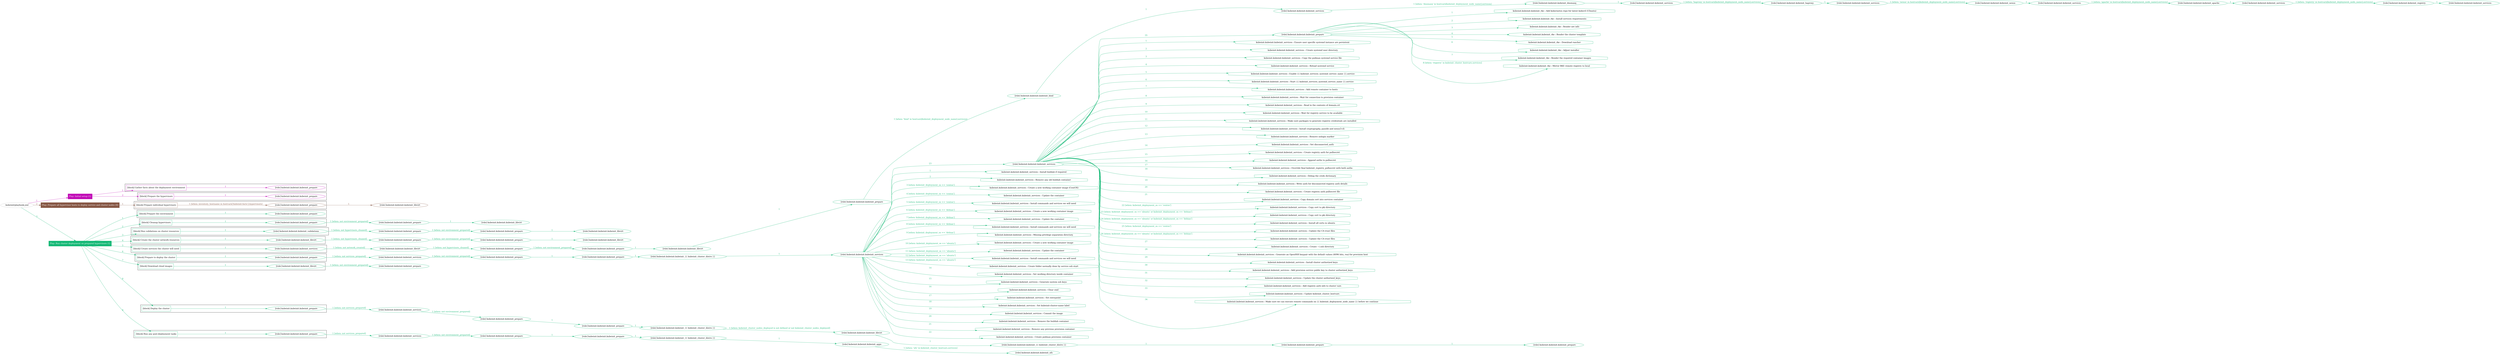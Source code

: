 digraph {
	graph [concentrate=true ordering=in rankdir=LR ratio=fill]
	edge [esep=5 sep=10]
	"kubeinit/playbook.yml" [id=root_node style=dotted]
	play_7755f189 [label="Play: Initial setup (1)" color="#c10bb6" fontcolor="#ffffff" id=play_7755f189 shape=box style=filled tooltip=localhost]
	"kubeinit/playbook.yml" -> play_7755f189 [label="1 " color="#c10bb6" fontcolor="#c10bb6" id=edge_d68646c8 labeltooltip="1 " tooltip="1 "]
	subgraph "kubeinit.kubeinit.kubeinit_prepare" {
		role_8f625d8a [label="[role] kubeinit.kubeinit.kubeinit_prepare" color="#c10bb6" id=role_8f625d8a tooltip="kubeinit.kubeinit.kubeinit_prepare"]
	}
	subgraph "kubeinit.kubeinit.kubeinit_prepare" {
		role_caa83caa [label="[role] kubeinit.kubeinit.kubeinit_prepare" color="#c10bb6" id=role_caa83caa tooltip="kubeinit.kubeinit.kubeinit_prepare"]
	}
	subgraph "Play: Initial setup (1)" {
		play_7755f189 -> block_35d89379 [label=1 color="#c10bb6" fontcolor="#c10bb6" id=edge_9cfea150 labeltooltip=1 tooltip=1]
		subgraph cluster_block_35d89379 {
			block_35d89379 [label="[block] Gather facts about the deployment environment" color="#c10bb6" id=block_35d89379 labeltooltip="Gather facts about the deployment environment" shape=box tooltip="Gather facts about the deployment environment"]
			block_35d89379 -> role_8f625d8a [label="1 " color="#c10bb6" fontcolor="#c10bb6" id=edge_a7420b99 labeltooltip="1 " tooltip="1 "]
		}
		play_7755f189 -> block_f0337337 [label=2 color="#c10bb6" fontcolor="#c10bb6" id=edge_bbab069c labeltooltip=2 tooltip=2]
		subgraph cluster_block_f0337337 {
			block_f0337337 [label="[block] Prepare the hypervisors" color="#c10bb6" id=block_f0337337 labeltooltip="Prepare the hypervisors" shape=box tooltip="Prepare the hypervisors"]
			block_f0337337 -> role_caa83caa [label="1 " color="#c10bb6" fontcolor="#c10bb6" id=edge_7a6a5926 labeltooltip="1 " tooltip="1 "]
		}
	}
	play_7c8aa77e [label="Play: Prepare all hypervisor hosts to deploy service and cluster nodes (0)" color="#875745" fontcolor="#ffffff" id=play_7c8aa77e shape=box style=filled tooltip="Play: Prepare all hypervisor hosts to deploy service and cluster nodes (0)"]
	"kubeinit/playbook.yml" -> play_7c8aa77e [label="2 " color="#875745" fontcolor="#875745" id=edge_bceeb5a2 labeltooltip="2 " tooltip="2 "]
	subgraph "kubeinit.kubeinit.kubeinit_libvirt" {
		role_4bbcbf3e [label="[role] kubeinit.kubeinit.kubeinit_libvirt" color="#875745" id=role_4bbcbf3e tooltip="kubeinit.kubeinit.kubeinit_libvirt"]
	}
	subgraph "kubeinit.kubeinit.kubeinit_prepare" {
		role_9f859241 [label="[role] kubeinit.kubeinit.kubeinit_prepare" color="#875745" id=role_9f859241 tooltip="kubeinit.kubeinit.kubeinit_prepare"]
		role_9f859241 -> role_4bbcbf3e [label="1 " color="#875745" fontcolor="#875745" id=edge_6785330b labeltooltip="1 " tooltip="1 "]
	}
	subgraph "Play: Prepare all hypervisor hosts to deploy service and cluster nodes (0)" {
		play_7c8aa77e -> block_34b9e5ad [label=1 color="#875745" fontcolor="#875745" id=edge_e7850e06 labeltooltip=1 tooltip=1]
		subgraph cluster_block_34b9e5ad {
			block_34b9e5ad [label="[block] Prepare individual hypervisors" color="#875745" id=block_34b9e5ad labeltooltip="Prepare individual hypervisors" shape=box tooltip="Prepare individual hypervisors"]
			block_34b9e5ad -> role_9f859241 [label="1 [when: inventory_hostname in hostvars['kubeinit-facts'].hypervisors]" color="#875745" fontcolor="#875745" id=edge_7ba8aac5 labeltooltip="1 [when: inventory_hostname in hostvars['kubeinit-facts'].hypervisors]" tooltip="1 [when: inventory_hostname in hostvars['kubeinit-facts'].hypervisors]"]
		}
	}
	play_3c79b0af [label="Play: Run cluster deployment on prepared hypervisors (1)" color="#14b875" fontcolor="#ffffff" id=play_3c79b0af shape=box style=filled tooltip=localhost]
	"kubeinit/playbook.yml" -> play_3c79b0af [label="3 " color="#14b875" fontcolor="#14b875" id=edge_fe2274e9 labeltooltip="3 " tooltip="3 "]
	subgraph "kubeinit.kubeinit.kubeinit_prepare" {
		role_797752c5 [label="[role] kubeinit.kubeinit.kubeinit_prepare" color="#14b875" id=role_797752c5 tooltip="kubeinit.kubeinit.kubeinit_prepare"]
	}
	subgraph "kubeinit.kubeinit.kubeinit_libvirt" {
		role_38209683 [label="[role] kubeinit.kubeinit.kubeinit_libvirt" color="#14b875" id=role_38209683 tooltip="kubeinit.kubeinit.kubeinit_libvirt"]
	}
	subgraph "kubeinit.kubeinit.kubeinit_prepare" {
		role_cc8f0bc8 [label="[role] kubeinit.kubeinit.kubeinit_prepare" color="#14b875" id=role_cc8f0bc8 tooltip="kubeinit.kubeinit.kubeinit_prepare"]
		role_cc8f0bc8 -> role_38209683 [label="1 " color="#14b875" fontcolor="#14b875" id=edge_e06b0e41 labeltooltip="1 " tooltip="1 "]
	}
	subgraph "kubeinit.kubeinit.kubeinit_prepare" {
		role_c7543c02 [label="[role] kubeinit.kubeinit.kubeinit_prepare" color="#14b875" id=role_c7543c02 tooltip="kubeinit.kubeinit.kubeinit_prepare"]
		role_c7543c02 -> role_cc8f0bc8 [label="1 [when: not environment_prepared]" color="#14b875" fontcolor="#14b875" id=edge_8e02aa8e labeltooltip="1 [when: not environment_prepared]" tooltip="1 [when: not environment_prepared]"]
	}
	subgraph "kubeinit.kubeinit.kubeinit_libvirt" {
		role_266bdc58 [label="[role] kubeinit.kubeinit.kubeinit_libvirt" color="#14b875" id=role_266bdc58 tooltip="kubeinit.kubeinit.kubeinit_libvirt"]
	}
	subgraph "kubeinit.kubeinit.kubeinit_prepare" {
		role_1c4ea69f [label="[role] kubeinit.kubeinit.kubeinit_prepare" color="#14b875" id=role_1c4ea69f tooltip="kubeinit.kubeinit.kubeinit_prepare"]
		role_1c4ea69f -> role_266bdc58 [label="1 " color="#14b875" fontcolor="#14b875" id=edge_f7e35de9 labeltooltip="1 " tooltip="1 "]
	}
	subgraph "kubeinit.kubeinit.kubeinit_prepare" {
		role_b2dd818e [label="[role] kubeinit.kubeinit.kubeinit_prepare" color="#14b875" id=role_b2dd818e tooltip="kubeinit.kubeinit.kubeinit_prepare"]
		role_b2dd818e -> role_1c4ea69f [label="1 [when: not environment_prepared]" color="#14b875" fontcolor="#14b875" id=edge_e2b36c68 labeltooltip="1 [when: not environment_prepared]" tooltip="1 [when: not environment_prepared]"]
	}
	subgraph "kubeinit.kubeinit.kubeinit_validations" {
		role_88040c43 [label="[role] kubeinit.kubeinit.kubeinit_validations" color="#14b875" id=role_88040c43 tooltip="kubeinit.kubeinit.kubeinit_validations"]
		role_88040c43 -> role_b2dd818e [label="1 [when: not hypervisors_cleaned]" color="#14b875" fontcolor="#14b875" id=edge_a4ab672f labeltooltip="1 [when: not hypervisors_cleaned]" tooltip="1 [when: not hypervisors_cleaned]"]
	}
	subgraph "kubeinit.kubeinit.kubeinit_libvirt" {
		role_d187ae82 [label="[role] kubeinit.kubeinit.kubeinit_libvirt" color="#14b875" id=role_d187ae82 tooltip="kubeinit.kubeinit.kubeinit_libvirt"]
	}
	subgraph "kubeinit.kubeinit.kubeinit_prepare" {
		role_0e2cde57 [label="[role] kubeinit.kubeinit.kubeinit_prepare" color="#14b875" id=role_0e2cde57 tooltip="kubeinit.kubeinit.kubeinit_prepare"]
		role_0e2cde57 -> role_d187ae82 [label="1 " color="#14b875" fontcolor="#14b875" id=edge_0605cfd6 labeltooltip="1 " tooltip="1 "]
	}
	subgraph "kubeinit.kubeinit.kubeinit_prepare" {
		role_45c5dd24 [label="[role] kubeinit.kubeinit.kubeinit_prepare" color="#14b875" id=role_45c5dd24 tooltip="kubeinit.kubeinit.kubeinit_prepare"]
		role_45c5dd24 -> role_0e2cde57 [label="1 [when: not environment_prepared]" color="#14b875" fontcolor="#14b875" id=edge_6757f07f labeltooltip="1 [when: not environment_prepared]" tooltip="1 [when: not environment_prepared]"]
	}
	subgraph "kubeinit.kubeinit.kubeinit_libvirt" {
		role_175208bc [label="[role] kubeinit.kubeinit.kubeinit_libvirt" color="#14b875" id=role_175208bc tooltip="kubeinit.kubeinit.kubeinit_libvirt"]
		role_175208bc -> role_45c5dd24 [label="1 [when: not hypervisors_cleaned]" color="#14b875" fontcolor="#14b875" id=edge_2bc7f04a labeltooltip="1 [when: not hypervisors_cleaned]" tooltip="1 [when: not hypervisors_cleaned]"]
	}
	subgraph "kubeinit.kubeinit.kubeinit_services" {
		role_b5246541 [label="[role] kubeinit.kubeinit.kubeinit_services" color="#14b875" id=role_b5246541 tooltip="kubeinit.kubeinit.kubeinit_services"]
	}
	subgraph "kubeinit.kubeinit.kubeinit_registry" {
		role_1820e4ef [label="[role] kubeinit.kubeinit.kubeinit_registry" color="#14b875" id=role_1820e4ef tooltip="kubeinit.kubeinit.kubeinit_registry"]
		role_1820e4ef -> role_b5246541 [label="1 " color="#14b875" fontcolor="#14b875" id=edge_3dbe859a labeltooltip="1 " tooltip="1 "]
	}
	subgraph "kubeinit.kubeinit.kubeinit_services" {
		role_5b8190d4 [label="[role] kubeinit.kubeinit.kubeinit_services" color="#14b875" id=role_5b8190d4 tooltip="kubeinit.kubeinit.kubeinit_services"]
		role_5b8190d4 -> role_1820e4ef [label="1 [when: 'registry' in hostvars[kubeinit_deployment_node_name].services]" color="#14b875" fontcolor="#14b875" id=edge_d4cd606e labeltooltip="1 [when: 'registry' in hostvars[kubeinit_deployment_node_name].services]" tooltip="1 [when: 'registry' in hostvars[kubeinit_deployment_node_name].services]"]
	}
	subgraph "kubeinit.kubeinit.kubeinit_apache" {
		role_88f64e31 [label="[role] kubeinit.kubeinit.kubeinit_apache" color="#14b875" id=role_88f64e31 tooltip="kubeinit.kubeinit.kubeinit_apache"]
		role_88f64e31 -> role_5b8190d4 [label="1 " color="#14b875" fontcolor="#14b875" id=edge_779d19ba labeltooltip="1 " tooltip="1 "]
	}
	subgraph "kubeinit.kubeinit.kubeinit_services" {
		role_b692aea4 [label="[role] kubeinit.kubeinit.kubeinit_services" color="#14b875" id=role_b692aea4 tooltip="kubeinit.kubeinit.kubeinit_services"]
		role_b692aea4 -> role_88f64e31 [label="1 [when: 'apache' in hostvars[kubeinit_deployment_node_name].services]" color="#14b875" fontcolor="#14b875" id=edge_9dc0df1e labeltooltip="1 [when: 'apache' in hostvars[kubeinit_deployment_node_name].services]" tooltip="1 [when: 'apache' in hostvars[kubeinit_deployment_node_name].services]"]
	}
	subgraph "kubeinit.kubeinit.kubeinit_nexus" {
		role_795ec9a2 [label="[role] kubeinit.kubeinit.kubeinit_nexus" color="#14b875" id=role_795ec9a2 tooltip="kubeinit.kubeinit.kubeinit_nexus"]
		role_795ec9a2 -> role_b692aea4 [label="1 " color="#14b875" fontcolor="#14b875" id=edge_42250666 labeltooltip="1 " tooltip="1 "]
	}
	subgraph "kubeinit.kubeinit.kubeinit_services" {
		role_9c67e5a5 [label="[role] kubeinit.kubeinit.kubeinit_services" color="#14b875" id=role_9c67e5a5 tooltip="kubeinit.kubeinit.kubeinit_services"]
		role_9c67e5a5 -> role_795ec9a2 [label="1 [when: 'nexus' in hostvars[kubeinit_deployment_node_name].services]" color="#14b875" fontcolor="#14b875" id=edge_e3b9c8ed labeltooltip="1 [when: 'nexus' in hostvars[kubeinit_deployment_node_name].services]" tooltip="1 [when: 'nexus' in hostvars[kubeinit_deployment_node_name].services]"]
	}
	subgraph "kubeinit.kubeinit.kubeinit_haproxy" {
		role_1fb00f94 [label="[role] kubeinit.kubeinit.kubeinit_haproxy" color="#14b875" id=role_1fb00f94 tooltip="kubeinit.kubeinit.kubeinit_haproxy"]
		role_1fb00f94 -> role_9c67e5a5 [label="1 " color="#14b875" fontcolor="#14b875" id=edge_25e250b1 labeltooltip="1 " tooltip="1 "]
	}
	subgraph "kubeinit.kubeinit.kubeinit_services" {
		role_27ddf19c [label="[role] kubeinit.kubeinit.kubeinit_services" color="#14b875" id=role_27ddf19c tooltip="kubeinit.kubeinit.kubeinit_services"]
		role_27ddf19c -> role_1fb00f94 [label="1 [when: 'haproxy' in hostvars[kubeinit_deployment_node_name].services]" color="#14b875" fontcolor="#14b875" id=edge_165bf360 labeltooltip="1 [when: 'haproxy' in hostvars[kubeinit_deployment_node_name].services]" tooltip="1 [when: 'haproxy' in hostvars[kubeinit_deployment_node_name].services]"]
	}
	subgraph "kubeinit.kubeinit.kubeinit_dnsmasq" {
		role_4906b3d3 [label="[role] kubeinit.kubeinit.kubeinit_dnsmasq" color="#14b875" id=role_4906b3d3 tooltip="kubeinit.kubeinit.kubeinit_dnsmasq"]
		role_4906b3d3 -> role_27ddf19c [label="1 " color="#14b875" fontcolor="#14b875" id=edge_54e97ea7 labeltooltip="1 " tooltip="1 "]
	}
	subgraph "kubeinit.kubeinit.kubeinit_services" {
		role_121bd102 [label="[role] kubeinit.kubeinit.kubeinit_services" color="#14b875" id=role_121bd102 tooltip="kubeinit.kubeinit.kubeinit_services"]
		role_121bd102 -> role_4906b3d3 [label="1 [when: 'dnsmasq' in hostvars[kubeinit_deployment_node_name].services]" color="#14b875" fontcolor="#14b875" id=edge_77dd8da2 labeltooltip="1 [when: 'dnsmasq' in hostvars[kubeinit_deployment_node_name].services]" tooltip="1 [when: 'dnsmasq' in hostvars[kubeinit_deployment_node_name].services]"]
	}
	subgraph "kubeinit.kubeinit.kubeinit_bind" {
		role_4d3fe9d1 [label="[role] kubeinit.kubeinit.kubeinit_bind" color="#14b875" id=role_4d3fe9d1 tooltip="kubeinit.kubeinit.kubeinit_bind"]
		role_4d3fe9d1 -> role_121bd102 [label="1 " color="#14b875" fontcolor="#14b875" id=edge_19dfc11a labeltooltip="1 " tooltip="1 "]
	}
	subgraph "kubeinit.kubeinit.kubeinit_prepare" {
		role_ba96464d [label="[role] kubeinit.kubeinit.kubeinit_prepare" color="#14b875" id=role_ba96464d tooltip="kubeinit.kubeinit.kubeinit_prepare"]
		role_ba96464d -> role_4d3fe9d1 [label="1 [when: 'bind' in hostvars[kubeinit_deployment_node_name].services]" color="#14b875" fontcolor="#14b875" id=edge_c5f40ab8 labeltooltip="1 [when: 'bind' in hostvars[kubeinit_deployment_node_name].services]" tooltip="1 [when: 'bind' in hostvars[kubeinit_deployment_node_name].services]"]
	}
	subgraph "kubeinit.kubeinit.kubeinit_libvirt" {
		role_ba4784ef [label="[role] kubeinit.kubeinit.kubeinit_libvirt" color="#14b875" id=role_ba4784ef tooltip="kubeinit.kubeinit.kubeinit_libvirt"]
		role_ba4784ef -> role_ba96464d [label="1 " color="#14b875" fontcolor="#14b875" id=edge_8e185d08 labeltooltip="1 " tooltip="1 "]
	}
	subgraph "kubeinit.kubeinit.kubeinit_prepare" {
		role_215fcc2d [label="[role] kubeinit.kubeinit.kubeinit_prepare" color="#14b875" id=role_215fcc2d tooltip="kubeinit.kubeinit.kubeinit_prepare"]
		role_215fcc2d -> role_ba4784ef [label="1 " color="#14b875" fontcolor="#14b875" id=edge_26d03c29 labeltooltip="1 " tooltip="1 "]
	}
	subgraph "kubeinit.kubeinit.kubeinit_prepare" {
		role_f40676e0 [label="[role] kubeinit.kubeinit.kubeinit_prepare" color="#14b875" id=role_f40676e0 tooltip="kubeinit.kubeinit.kubeinit_prepare"]
		role_f40676e0 -> role_215fcc2d [label="1 [when: not environment_prepared]" color="#14b875" fontcolor="#14b875" id=edge_4539d21d labeltooltip="1 [when: not environment_prepared]" tooltip="1 [when: not environment_prepared]"]
	}
	subgraph "kubeinit.kubeinit.kubeinit_libvirt" {
		role_b6de6150 [label="[role] kubeinit.kubeinit.kubeinit_libvirt" color="#14b875" id=role_b6de6150 tooltip="kubeinit.kubeinit.kubeinit_libvirt"]
		role_b6de6150 -> role_f40676e0 [label="1 [when: not hypervisors_cleaned]" color="#14b875" fontcolor="#14b875" id=edge_d5178dc7 labeltooltip="1 [when: not hypervisors_cleaned]" tooltip="1 [when: not hypervisors_cleaned]"]
	}
	subgraph "kubeinit.kubeinit.kubeinit_services" {
		role_f7a2f102 [label="[role] kubeinit.kubeinit.kubeinit_services" color="#14b875" id=role_f7a2f102 tooltip="kubeinit.kubeinit.kubeinit_services"]
		role_f7a2f102 -> role_b6de6150 [label="1 [when: not network_created]" color="#14b875" fontcolor="#14b875" id=edge_a67de3b1 labeltooltip="1 [when: not network_created]" tooltip="1 [when: not network_created]"]
	}
	subgraph "kubeinit.kubeinit.kubeinit_prepare" {
		role_60e762c0 [label="[role] kubeinit.kubeinit.kubeinit_prepare" color="#14b875" id=role_60e762c0 tooltip="kubeinit.kubeinit.kubeinit_prepare"]
		task_e54c4351 [label="kubeinit.kubeinit.kubeinit_rke : Add kubernetes repo for latest kubectl (Ubuntu)" color="#14b875" id=task_e54c4351 shape=octagon tooltip="kubeinit.kubeinit.kubeinit_rke : Add kubernetes repo for latest kubectl (Ubuntu)"]
		role_60e762c0 -> task_e54c4351 [label="1 " color="#14b875" fontcolor="#14b875" id=edge_271f82fb labeltooltip="1 " tooltip="1 "]
		task_b48c7fa8 [label="kubeinit.kubeinit.kubeinit_rke : Install services requirements" color="#14b875" id=task_b48c7fa8 shape=octagon tooltip="kubeinit.kubeinit.kubeinit_rke : Install services requirements"]
		role_60e762c0 -> task_b48c7fa8 [label="2 " color="#14b875" fontcolor="#14b875" id=edge_2bcda5c4 labeltooltip="2 " tooltip="2 "]
		task_b85a3f45 [label="kubeinit.kubeinit.kubeinit_rke : Render net info" color="#14b875" id=task_b85a3f45 shape=octagon tooltip="kubeinit.kubeinit.kubeinit_rke : Render net info"]
		role_60e762c0 -> task_b85a3f45 [label="3 " color="#14b875" fontcolor="#14b875" id=edge_78ea726f labeltooltip="3 " tooltip="3 "]
		task_38c0c845 [label="kubeinit.kubeinit.kubeinit_rke : Render the cluster template" color="#14b875" id=task_38c0c845 shape=octagon tooltip="kubeinit.kubeinit.kubeinit_rke : Render the cluster template"]
		role_60e762c0 -> task_38c0c845 [label="4 " color="#14b875" fontcolor="#14b875" id=edge_52e0f40d labeltooltip="4 " tooltip="4 "]
		task_a22217d0 [label="kubeinit.kubeinit.kubeinit_rke : Download rancher" color="#14b875" id=task_a22217d0 shape=octagon tooltip="kubeinit.kubeinit.kubeinit_rke : Download rancher"]
		role_60e762c0 -> task_a22217d0 [label="5 " color="#14b875" fontcolor="#14b875" id=edge_f82007db labeltooltip="5 " tooltip="5 "]
		task_cd468c67 [label="kubeinit.kubeinit.kubeinit_rke : Adjust installer" color="#14b875" id=task_cd468c67 shape=octagon tooltip="kubeinit.kubeinit.kubeinit_rke : Adjust installer"]
		role_60e762c0 -> task_cd468c67 [label="6 " color="#14b875" fontcolor="#14b875" id=edge_2c55461a labeltooltip="6 " tooltip="6 "]
		task_dc54ce73 [label="kubeinit.kubeinit.kubeinit_rke : Render the required container images" color="#14b875" id=task_dc54ce73 shape=octagon tooltip="kubeinit.kubeinit.kubeinit_rke : Render the required container images"]
		role_60e762c0 -> task_dc54ce73 [label="7 " color="#14b875" fontcolor="#14b875" id=edge_bda36484 labeltooltip="7 " tooltip="7 "]
		task_9f10b549 [label="kubeinit.kubeinit.kubeinit_rke : Mirror RKE remote registry to local" color="#14b875" id=task_9f10b549 shape=octagon tooltip="kubeinit.kubeinit.kubeinit_rke : Mirror RKE remote registry to local"]
		role_60e762c0 -> task_9f10b549 [label="8 [when: 'registry' in kubeinit_cluster_hostvars.services]" color="#14b875" fontcolor="#14b875" id=edge_197d07c3 labeltooltip="8 [when: 'registry' in kubeinit_cluster_hostvars.services]" tooltip="8 [when: 'registry' in kubeinit_cluster_hostvars.services]"]
	}
	subgraph "kubeinit.kubeinit.kubeinit_services" {
		role_09e24b0e [label="[role] kubeinit.kubeinit.kubeinit_services" color="#14b875" id=role_09e24b0e tooltip="kubeinit.kubeinit.kubeinit_services"]
		task_24f93704 [label="kubeinit.kubeinit.kubeinit_services : Ensure user specific systemd instance are persistent" color="#14b875" id=task_24f93704 shape=octagon tooltip="kubeinit.kubeinit.kubeinit_services : Ensure user specific systemd instance are persistent"]
		role_09e24b0e -> task_24f93704 [label="1 " color="#14b875" fontcolor="#14b875" id=edge_937d295e labeltooltip="1 " tooltip="1 "]
		task_9fd1bb32 [label="kubeinit.kubeinit.kubeinit_services : Create systemd user directory" color="#14b875" id=task_9fd1bb32 shape=octagon tooltip="kubeinit.kubeinit.kubeinit_services : Create systemd user directory"]
		role_09e24b0e -> task_9fd1bb32 [label="2 " color="#14b875" fontcolor="#14b875" id=edge_c9f8a4a7 labeltooltip="2 " tooltip="2 "]
		task_d4ca5cbd [label="kubeinit.kubeinit.kubeinit_services : Copy the podman systemd service file" color="#14b875" id=task_d4ca5cbd shape=octagon tooltip="kubeinit.kubeinit.kubeinit_services : Copy the podman systemd service file"]
		role_09e24b0e -> task_d4ca5cbd [label="3 " color="#14b875" fontcolor="#14b875" id=edge_1de7e8b2 labeltooltip="3 " tooltip="3 "]
		task_0b24b548 [label="kubeinit.kubeinit.kubeinit_services : Reload systemd service" color="#14b875" id=task_0b24b548 shape=octagon tooltip="kubeinit.kubeinit.kubeinit_services : Reload systemd service"]
		role_09e24b0e -> task_0b24b548 [label="4 " color="#14b875" fontcolor="#14b875" id=edge_34748637 labeltooltip="4 " tooltip="4 "]
		task_7074a353 [label="kubeinit.kubeinit.kubeinit_services : Enable {{ kubeinit_services_systemd_service_name }}.service" color="#14b875" id=task_7074a353 shape=octagon tooltip="kubeinit.kubeinit.kubeinit_services : Enable {{ kubeinit_services_systemd_service_name }}.service"]
		role_09e24b0e -> task_7074a353 [label="5 " color="#14b875" fontcolor="#14b875" id=edge_6cac9c48 labeltooltip="5 " tooltip="5 "]
		task_b768c6a3 [label="kubeinit.kubeinit.kubeinit_services : Start {{ kubeinit_services_systemd_service_name }}.service" color="#14b875" id=task_b768c6a3 shape=octagon tooltip="kubeinit.kubeinit.kubeinit_services : Start {{ kubeinit_services_systemd_service_name }}.service"]
		role_09e24b0e -> task_b768c6a3 [label="6 " color="#14b875" fontcolor="#14b875" id=edge_5fefa322 labeltooltip="6 " tooltip="6 "]
		task_ec065c26 [label="kubeinit.kubeinit.kubeinit_services : Add remote container to hosts" color="#14b875" id=task_ec065c26 shape=octagon tooltip="kubeinit.kubeinit.kubeinit_services : Add remote container to hosts"]
		role_09e24b0e -> task_ec065c26 [label="7 " color="#14b875" fontcolor="#14b875" id=edge_47e79138 labeltooltip="7 " tooltip="7 "]
		task_fbb319d9 [label="kubeinit.kubeinit.kubeinit_services : Wait for connection to provision container" color="#14b875" id=task_fbb319d9 shape=octagon tooltip="kubeinit.kubeinit.kubeinit_services : Wait for connection to provision container"]
		role_09e24b0e -> task_fbb319d9 [label="8 " color="#14b875" fontcolor="#14b875" id=edge_9c3fd642 labeltooltip="8 " tooltip="8 "]
		task_d38a4218 [label="kubeinit.kubeinit.kubeinit_services : Read in the contents of domain.crt" color="#14b875" id=task_d38a4218 shape=octagon tooltip="kubeinit.kubeinit.kubeinit_services : Read in the contents of domain.crt"]
		role_09e24b0e -> task_d38a4218 [label="9 " color="#14b875" fontcolor="#14b875" id=edge_10852c8b labeltooltip="9 " tooltip="9 "]
		task_b1f48572 [label="kubeinit.kubeinit.kubeinit_services : Wait for registry service to be available" color="#14b875" id=task_b1f48572 shape=octagon tooltip="kubeinit.kubeinit.kubeinit_services : Wait for registry service to be available"]
		role_09e24b0e -> task_b1f48572 [label="10 " color="#14b875" fontcolor="#14b875" id=edge_18361f52 labeltooltip="10 " tooltip="10 "]
		task_6aa1c20d [label="kubeinit.kubeinit.kubeinit_services : Make sure packages to generate registry credentials are installed" color="#14b875" id=task_6aa1c20d shape=octagon tooltip="kubeinit.kubeinit.kubeinit_services : Make sure packages to generate registry credentials are installed"]
		role_09e24b0e -> task_6aa1c20d [label="11 " color="#14b875" fontcolor="#14b875" id=edge_6a1fc314 labeltooltip="11 " tooltip="11 "]
		task_21932124 [label="kubeinit.kubeinit.kubeinit_services : Install cryptography, passlib and nexus3-cli" color="#14b875" id=task_21932124 shape=octagon tooltip="kubeinit.kubeinit.kubeinit_services : Install cryptography, passlib and nexus3-cli"]
		role_09e24b0e -> task_21932124 [label="12 " color="#14b875" fontcolor="#14b875" id=edge_3e8a1fa8 labeltooltip="12 " tooltip="12 "]
		task_dc970bcb [label="kubeinit.kubeinit.kubeinit_services : Remove nologin marker" color="#14b875" id=task_dc970bcb shape=octagon tooltip="kubeinit.kubeinit.kubeinit_services : Remove nologin marker"]
		role_09e24b0e -> task_dc970bcb [label="13 " color="#14b875" fontcolor="#14b875" id=edge_caa7731c labeltooltip="13 " tooltip="13 "]
		task_9b66535f [label="kubeinit.kubeinit.kubeinit_services : Set disconnected_auth" color="#14b875" id=task_9b66535f shape=octagon tooltip="kubeinit.kubeinit.kubeinit_services : Set disconnected_auth"]
		role_09e24b0e -> task_9b66535f [label="14 " color="#14b875" fontcolor="#14b875" id=edge_c62c5885 labeltooltip="14 " tooltip="14 "]
		task_238b30d9 [label="kubeinit.kubeinit.kubeinit_services : Create registry auth for pullsecret" color="#14b875" id=task_238b30d9 shape=octagon tooltip="kubeinit.kubeinit.kubeinit_services : Create registry auth for pullsecret"]
		role_09e24b0e -> task_238b30d9 [label="15 " color="#14b875" fontcolor="#14b875" id=edge_f2806b01 labeltooltip="15 " tooltip="15 "]
		task_ff31aeb9 [label="kubeinit.kubeinit.kubeinit_services : Append auths to pullsecret" color="#14b875" id=task_ff31aeb9 shape=octagon tooltip="kubeinit.kubeinit.kubeinit_services : Append auths to pullsecret"]
		role_09e24b0e -> task_ff31aeb9 [label="16 " color="#14b875" fontcolor="#14b875" id=edge_30af2a0f labeltooltip="16 " tooltip="16 "]
		task_3d5b119d [label="kubeinit.kubeinit.kubeinit_services : Override final kubeinit_registry_pullsecret with both auths" color="#14b875" id=task_3d5b119d shape=octagon tooltip="kubeinit.kubeinit.kubeinit_services : Override final kubeinit_registry_pullsecret with both auths"]
		role_09e24b0e -> task_3d5b119d [label="17 " color="#14b875" fontcolor="#14b875" id=edge_8cda537d labeltooltip="17 " tooltip="17 "]
		task_e28208e1 [label="kubeinit.kubeinit.kubeinit_services : Debug the creds dictionary" color="#14b875" id=task_e28208e1 shape=octagon tooltip="kubeinit.kubeinit.kubeinit_services : Debug the creds dictionary"]
		role_09e24b0e -> task_e28208e1 [label="18 " color="#14b875" fontcolor="#14b875" id=edge_f369f96d labeltooltip="18 " tooltip="18 "]
		task_7c00dc4b [label="kubeinit.kubeinit.kubeinit_services : Write auth for disconnected registry auth details" color="#14b875" id=task_7c00dc4b shape=octagon tooltip="kubeinit.kubeinit.kubeinit_services : Write auth for disconnected registry auth details"]
		role_09e24b0e -> task_7c00dc4b [label="19 " color="#14b875" fontcolor="#14b875" id=edge_29b8c403 labeltooltip="19 " tooltip="19 "]
		task_4305b26e [label="kubeinit.kubeinit.kubeinit_services : Create registry auth pullsecret file" color="#14b875" id=task_4305b26e shape=octagon tooltip="kubeinit.kubeinit.kubeinit_services : Create registry auth pullsecret file"]
		role_09e24b0e -> task_4305b26e [label="20 " color="#14b875" fontcolor="#14b875" id=edge_0e75535b labeltooltip="20 " tooltip="20 "]
		task_bb66f3c0 [label="kubeinit.kubeinit.kubeinit_services : Copy domain cert into services container" color="#14b875" id=task_bb66f3c0 shape=octagon tooltip="kubeinit.kubeinit.kubeinit_services : Copy domain cert into services container"]
		role_09e24b0e -> task_bb66f3c0 [label="21 " color="#14b875" fontcolor="#14b875" id=edge_0cd05485 labeltooltip="21 " tooltip="21 "]
		task_f7038676 [label="kubeinit.kubeinit.kubeinit_services : Copy cert to pki directory" color="#14b875" id=task_f7038676 shape=octagon tooltip="kubeinit.kubeinit.kubeinit_services : Copy cert to pki directory"]
		role_09e24b0e -> task_f7038676 [label="22 [when: kubeinit_deployment_os == 'centos']" color="#14b875" fontcolor="#14b875" id=edge_8962981f labeltooltip="22 [when: kubeinit_deployment_os == 'centos']" tooltip="22 [when: kubeinit_deployment_os == 'centos']"]
		task_ceeb10ee [label="kubeinit.kubeinit.kubeinit_services : Copy cert to pki directory" color="#14b875" id=task_ceeb10ee shape=octagon tooltip="kubeinit.kubeinit.kubeinit_services : Copy cert to pki directory"]
		role_09e24b0e -> task_ceeb10ee [label="23 [when: kubeinit_deployment_os == 'ubuntu' or kubeinit_deployment_os == 'debian']" color="#14b875" fontcolor="#14b875" id=edge_32a39e0a labeltooltip="23 [when: kubeinit_deployment_os == 'ubuntu' or kubeinit_deployment_os == 'debian']" tooltip="23 [when: kubeinit_deployment_os == 'ubuntu' or kubeinit_deployment_os == 'debian']"]
		task_c6443752 [label="kubeinit.kubeinit.kubeinit_services : Install all certs in ubuntu" color="#14b875" id=task_c6443752 shape=octagon tooltip="kubeinit.kubeinit.kubeinit_services : Install all certs in ubuntu"]
		role_09e24b0e -> task_c6443752 [label="24 [when: kubeinit_deployment_os == 'ubuntu' or kubeinit_deployment_os == 'debian']" color="#14b875" fontcolor="#14b875" id=edge_d2735288 labeltooltip="24 [when: kubeinit_deployment_os == 'ubuntu' or kubeinit_deployment_os == 'debian']" tooltip="24 [when: kubeinit_deployment_os == 'ubuntu' or kubeinit_deployment_os == 'debian']"]
		task_9d733708 [label="kubeinit.kubeinit.kubeinit_services : Update the CA trust files" color="#14b875" id=task_9d733708 shape=octagon tooltip="kubeinit.kubeinit.kubeinit_services : Update the CA trust files"]
		role_09e24b0e -> task_9d733708 [label="25 [when: kubeinit_deployment_os == 'centos']" color="#14b875" fontcolor="#14b875" id=edge_45b45848 labeltooltip="25 [when: kubeinit_deployment_os == 'centos']" tooltip="25 [when: kubeinit_deployment_os == 'centos']"]
		task_1cbb7077 [label="kubeinit.kubeinit.kubeinit_services : Update the CA trust files" color="#14b875" id=task_1cbb7077 shape=octagon tooltip="kubeinit.kubeinit.kubeinit_services : Update the CA trust files"]
		role_09e24b0e -> task_1cbb7077 [label="26 [when: kubeinit_deployment_os == 'ubuntu' or kubeinit_deployment_os == 'debian']" color="#14b875" fontcolor="#14b875" id=edge_a6aba397 labeltooltip="26 [when: kubeinit_deployment_os == 'ubuntu' or kubeinit_deployment_os == 'debian']" tooltip="26 [when: kubeinit_deployment_os == 'ubuntu' or kubeinit_deployment_os == 'debian']"]
		task_edc6c220 [label="kubeinit.kubeinit.kubeinit_services : Create ~/.ssh directory" color="#14b875" id=task_edc6c220 shape=octagon tooltip="kubeinit.kubeinit.kubeinit_services : Create ~/.ssh directory"]
		role_09e24b0e -> task_edc6c220 [label="27 " color="#14b875" fontcolor="#14b875" id=edge_19fa7b40 labeltooltip="27 " tooltip="27 "]
		task_e5216d04 [label="kubeinit.kubeinit.kubeinit_services : Generate an OpenSSH keypair with the default values (4096 bits, rsa) for provision host" color="#14b875" id=task_e5216d04 shape=octagon tooltip="kubeinit.kubeinit.kubeinit_services : Generate an OpenSSH keypair with the default values (4096 bits, rsa) for provision host"]
		role_09e24b0e -> task_e5216d04 [label="28 " color="#14b875" fontcolor="#14b875" id=edge_2d408a6d labeltooltip="28 " tooltip="28 "]
		task_f5948a77 [label="kubeinit.kubeinit.kubeinit_services : Install cluster authorized keys" color="#14b875" id=task_f5948a77 shape=octagon tooltip="kubeinit.kubeinit.kubeinit_services : Install cluster authorized keys"]
		role_09e24b0e -> task_f5948a77 [label="29 " color="#14b875" fontcolor="#14b875" id=edge_b277f600 labeltooltip="29 " tooltip="29 "]
		task_c1bf4ff9 [label="kubeinit.kubeinit.kubeinit_services : Add provision service public key to cluster authorized_keys" color="#14b875" id=task_c1bf4ff9 shape=octagon tooltip="kubeinit.kubeinit.kubeinit_services : Add provision service public key to cluster authorized_keys"]
		role_09e24b0e -> task_c1bf4ff9 [label="30 " color="#14b875" fontcolor="#14b875" id=edge_314038e3 labeltooltip="30 " tooltip="30 "]
		task_4dd207f2 [label="kubeinit.kubeinit.kubeinit_services : Update the cluster authorized_keys" color="#14b875" id=task_4dd207f2 shape=octagon tooltip="kubeinit.kubeinit.kubeinit_services : Update the cluster authorized_keys"]
		role_09e24b0e -> task_4dd207f2 [label="31 " color="#14b875" fontcolor="#14b875" id=edge_566e7a4a labeltooltip="31 " tooltip="31 "]
		task_b73dd610 [label="kubeinit.kubeinit.kubeinit_services : Add registry auth info to cluster vars" color="#14b875" id=task_b73dd610 shape=octagon tooltip="kubeinit.kubeinit.kubeinit_services : Add registry auth info to cluster vars"]
		role_09e24b0e -> task_b73dd610 [label="32 " color="#14b875" fontcolor="#14b875" id=edge_5f0cebb5 labeltooltip="32 " tooltip="32 "]
		task_f668f87b [label="kubeinit.kubeinit.kubeinit_services : Update kubeinit_cluster_hostvars" color="#14b875" id=task_f668f87b shape=octagon tooltip="kubeinit.kubeinit.kubeinit_services : Update kubeinit_cluster_hostvars"]
		role_09e24b0e -> task_f668f87b [label="33 " color="#14b875" fontcolor="#14b875" id=edge_3e3ff683 labeltooltip="33 " tooltip="33 "]
		task_d1b55945 [label="kubeinit.kubeinit.kubeinit_services : Make sure we can execute remote commands on {{ kubeinit_deployment_node_name }} before we continue" color="#14b875" id=task_d1b55945 shape=octagon tooltip="kubeinit.kubeinit.kubeinit_services : Make sure we can execute remote commands on {{ kubeinit_deployment_node_name }} before we continue"]
		role_09e24b0e -> task_d1b55945 [label="34 " color="#14b875" fontcolor="#14b875" id=edge_ac4ce4d0 labeltooltip="34 " tooltip="34 "]
		role_09e24b0e -> role_60e762c0 [label="35 " color="#14b875" fontcolor="#14b875" id=edge_539488e3 labeltooltip="35 " tooltip="35 "]
	}
	subgraph "kubeinit.kubeinit.kubeinit_services" {
		role_eb976b11 [label="[role] kubeinit.kubeinit.kubeinit_services" color="#14b875" id=role_eb976b11 tooltip="kubeinit.kubeinit.kubeinit_services"]
		task_21883aaa [label="kubeinit.kubeinit.kubeinit_services : Install buildah if required" color="#14b875" id=task_21883aaa shape=octagon tooltip="kubeinit.kubeinit.kubeinit_services : Install buildah if required"]
		role_eb976b11 -> task_21883aaa [label="1 " color="#14b875" fontcolor="#14b875" id=edge_49c659db labeltooltip="1 " tooltip="1 "]
		task_45bcccf0 [label="kubeinit.kubeinit.kubeinit_services : Remove any old buildah container" color="#14b875" id=task_45bcccf0 shape=octagon tooltip="kubeinit.kubeinit.kubeinit_services : Remove any old buildah container"]
		role_eb976b11 -> task_45bcccf0 [label="2 " color="#14b875" fontcolor="#14b875" id=edge_9f5d590f labeltooltip="2 " tooltip="2 "]
		task_ec5eeb88 [label="kubeinit.kubeinit.kubeinit_services : Create a new working container image (CentOS)" color="#14b875" id=task_ec5eeb88 shape=octagon tooltip="kubeinit.kubeinit.kubeinit_services : Create a new working container image (CentOS)"]
		role_eb976b11 -> task_ec5eeb88 [label="3 [when: kubeinit_deployment_os == 'centos']" color="#14b875" fontcolor="#14b875" id=edge_d933b10d labeltooltip="3 [when: kubeinit_deployment_os == 'centos']" tooltip="3 [when: kubeinit_deployment_os == 'centos']"]
		task_c1e61d30 [label="kubeinit.kubeinit.kubeinit_services : Update the container" color="#14b875" id=task_c1e61d30 shape=octagon tooltip="kubeinit.kubeinit.kubeinit_services : Update the container"]
		role_eb976b11 -> task_c1e61d30 [label="4 [when: kubeinit_deployment_os == 'centos']" color="#14b875" fontcolor="#14b875" id=edge_d04b61c1 labeltooltip="4 [when: kubeinit_deployment_os == 'centos']" tooltip="4 [when: kubeinit_deployment_os == 'centos']"]
		task_9db87641 [label="kubeinit.kubeinit.kubeinit_services : Install commands and services we will need" color="#14b875" id=task_9db87641 shape=octagon tooltip="kubeinit.kubeinit.kubeinit_services : Install commands and services we will need"]
		role_eb976b11 -> task_9db87641 [label="5 [when: kubeinit_deployment_os == 'centos']" color="#14b875" fontcolor="#14b875" id=edge_ef1957e6 labeltooltip="5 [when: kubeinit_deployment_os == 'centos']" tooltip="5 [when: kubeinit_deployment_os == 'centos']"]
		task_16ce70d3 [label="kubeinit.kubeinit.kubeinit_services : Create a new working container image" color="#14b875" id=task_16ce70d3 shape=octagon tooltip="kubeinit.kubeinit.kubeinit_services : Create a new working container image"]
		role_eb976b11 -> task_16ce70d3 [label="6 [when: kubeinit_deployment_os == 'debian']" color="#14b875" fontcolor="#14b875" id=edge_33535a5a labeltooltip="6 [when: kubeinit_deployment_os == 'debian']" tooltip="6 [when: kubeinit_deployment_os == 'debian']"]
		task_d6e12833 [label="kubeinit.kubeinit.kubeinit_services : Update the container" color="#14b875" id=task_d6e12833 shape=octagon tooltip="kubeinit.kubeinit.kubeinit_services : Update the container"]
		role_eb976b11 -> task_d6e12833 [label="7 [when: kubeinit_deployment_os == 'debian']" color="#14b875" fontcolor="#14b875" id=edge_beaf829f labeltooltip="7 [when: kubeinit_deployment_os == 'debian']" tooltip="7 [when: kubeinit_deployment_os == 'debian']"]
		task_9cc11477 [label="kubeinit.kubeinit.kubeinit_services : Install commands and services we will need" color="#14b875" id=task_9cc11477 shape=octagon tooltip="kubeinit.kubeinit.kubeinit_services : Install commands and services we will need"]
		role_eb976b11 -> task_9cc11477 [label="8 [when: kubeinit_deployment_os == 'debian']" color="#14b875" fontcolor="#14b875" id=edge_592e625e labeltooltip="8 [when: kubeinit_deployment_os == 'debian']" tooltip="8 [when: kubeinit_deployment_os == 'debian']"]
		task_fe167ad6 [label="kubeinit.kubeinit.kubeinit_services : Missing privilege separation directory" color="#14b875" id=task_fe167ad6 shape=octagon tooltip="kubeinit.kubeinit.kubeinit_services : Missing privilege separation directory"]
		role_eb976b11 -> task_fe167ad6 [label="9 [when: kubeinit_deployment_os == 'debian']" color="#14b875" fontcolor="#14b875" id=edge_c4cbe3c9 labeltooltip="9 [when: kubeinit_deployment_os == 'debian']" tooltip="9 [when: kubeinit_deployment_os == 'debian']"]
		task_4df93e21 [label="kubeinit.kubeinit.kubeinit_services : Create a new working container image" color="#14b875" id=task_4df93e21 shape=octagon tooltip="kubeinit.kubeinit.kubeinit_services : Create a new working container image"]
		role_eb976b11 -> task_4df93e21 [label="10 [when: kubeinit_deployment_os == 'ubuntu']" color="#14b875" fontcolor="#14b875" id=edge_ef1b1204 labeltooltip="10 [when: kubeinit_deployment_os == 'ubuntu']" tooltip="10 [when: kubeinit_deployment_os == 'ubuntu']"]
		task_a72ddd27 [label="kubeinit.kubeinit.kubeinit_services : Update the container" color="#14b875" id=task_a72ddd27 shape=octagon tooltip="kubeinit.kubeinit.kubeinit_services : Update the container"]
		role_eb976b11 -> task_a72ddd27 [label="11 [when: kubeinit_deployment_os == 'ubuntu']" color="#14b875" fontcolor="#14b875" id=edge_9fb35c95 labeltooltip="11 [when: kubeinit_deployment_os == 'ubuntu']" tooltip="11 [when: kubeinit_deployment_os == 'ubuntu']"]
		task_f92018d6 [label="kubeinit.kubeinit.kubeinit_services : Install commands and services we will need" color="#14b875" id=task_f92018d6 shape=octagon tooltip="kubeinit.kubeinit.kubeinit_services : Install commands and services we will need"]
		role_eb976b11 -> task_f92018d6 [label="12 [when: kubeinit_deployment_os == 'ubuntu']" color="#14b875" fontcolor="#14b875" id=edge_674fd38d labeltooltip="12 [when: kubeinit_deployment_os == 'ubuntu']" tooltip="12 [when: kubeinit_deployment_os == 'ubuntu']"]
		task_5feadc5f [label="kubeinit.kubeinit.kubeinit_services : Create folder normally done by service ssh start" color="#14b875" id=task_5feadc5f shape=octagon tooltip="kubeinit.kubeinit.kubeinit_services : Create folder normally done by service ssh start"]
		role_eb976b11 -> task_5feadc5f [label="13 [when: kubeinit_deployment_os == 'ubuntu']" color="#14b875" fontcolor="#14b875" id=edge_5e21cf1c labeltooltip="13 [when: kubeinit_deployment_os == 'ubuntu']" tooltip="13 [when: kubeinit_deployment_os == 'ubuntu']"]
		task_89dc3dcc [label="kubeinit.kubeinit.kubeinit_services : Set working directory inside container" color="#14b875" id=task_89dc3dcc shape=octagon tooltip="kubeinit.kubeinit.kubeinit_services : Set working directory inside container"]
		role_eb976b11 -> task_89dc3dcc [label="14 " color="#14b875" fontcolor="#14b875" id=edge_53b9de68 labeltooltip="14 " tooltip="14 "]
		task_85359b47 [label="kubeinit.kubeinit.kubeinit_services : Generate system ssh keys" color="#14b875" id=task_85359b47 shape=octagon tooltip="kubeinit.kubeinit.kubeinit_services : Generate system ssh keys"]
		role_eb976b11 -> task_85359b47 [label="15 " color="#14b875" fontcolor="#14b875" id=edge_8e698c72 labeltooltip="15 " tooltip="15 "]
		task_0471292a [label="kubeinit.kubeinit.kubeinit_services : Clear cmd" color="#14b875" id=task_0471292a shape=octagon tooltip="kubeinit.kubeinit.kubeinit_services : Clear cmd"]
		role_eb976b11 -> task_0471292a [label="16 " color="#14b875" fontcolor="#14b875" id=edge_4f49840b labeltooltip="16 " tooltip="16 "]
		task_6d9e0eba [label="kubeinit.kubeinit.kubeinit_services : Set entrypoint" color="#14b875" id=task_6d9e0eba shape=octagon tooltip="kubeinit.kubeinit.kubeinit_services : Set entrypoint"]
		role_eb976b11 -> task_6d9e0eba [label="17 " color="#14b875" fontcolor="#14b875" id=edge_4759da8c labeltooltip="17 " tooltip="17 "]
		task_ff870700 [label="kubeinit.kubeinit.kubeinit_services : Set kubeinit-cluster-name label" color="#14b875" id=task_ff870700 shape=octagon tooltip="kubeinit.kubeinit.kubeinit_services : Set kubeinit-cluster-name label"]
		role_eb976b11 -> task_ff870700 [label="18 " color="#14b875" fontcolor="#14b875" id=edge_d1d57a69 labeltooltip="18 " tooltip="18 "]
		task_2a2a4961 [label="kubeinit.kubeinit.kubeinit_services : Commit the image" color="#14b875" id=task_2a2a4961 shape=octagon tooltip="kubeinit.kubeinit.kubeinit_services : Commit the image"]
		role_eb976b11 -> task_2a2a4961 [label="19 " color="#14b875" fontcolor="#14b875" id=edge_f523ac1f labeltooltip="19 " tooltip="19 "]
		task_7357837b [label="kubeinit.kubeinit.kubeinit_services : Remove the buildah container" color="#14b875" id=task_7357837b shape=octagon tooltip="kubeinit.kubeinit.kubeinit_services : Remove the buildah container"]
		role_eb976b11 -> task_7357837b [label="20 " color="#14b875" fontcolor="#14b875" id=edge_451d884c labeltooltip="20 " tooltip="20 "]
		task_31cfa8b0 [label="kubeinit.kubeinit.kubeinit_services : Remove any previous provision container" color="#14b875" id=task_31cfa8b0 shape=octagon tooltip="kubeinit.kubeinit.kubeinit_services : Remove any previous provision container"]
		role_eb976b11 -> task_31cfa8b0 [label="21 " color="#14b875" fontcolor="#14b875" id=edge_88462dde labeltooltip="21 " tooltip="21 "]
		task_186ee8e3 [label="kubeinit.kubeinit.kubeinit_services : Create podman provision container" color="#14b875" id=task_186ee8e3 shape=octagon tooltip="kubeinit.kubeinit.kubeinit_services : Create podman provision container"]
		role_eb976b11 -> task_186ee8e3 [label="22 " color="#14b875" fontcolor="#14b875" id=edge_e8022bfd labeltooltip="22 " tooltip="22 "]
		role_eb976b11 -> role_09e24b0e [label="23 " color="#14b875" fontcolor="#14b875" id=edge_c38a2f86 labeltooltip="23 " tooltip="23 "]
	}
	subgraph "kubeinit.kubeinit.kubeinit_{{ kubeinit_cluster_distro }}" {
		role_99032ca0 [label="[role] kubeinit.kubeinit.kubeinit_{{ kubeinit_cluster_distro }}" color="#14b875" id=role_99032ca0 tooltip="kubeinit.kubeinit.kubeinit_{{ kubeinit_cluster_distro }}"]
		role_99032ca0 -> role_eb976b11 [label="1 " color="#14b875" fontcolor="#14b875" id=edge_ed4750b9 labeltooltip="1 " tooltip="1 "]
	}
	subgraph "kubeinit.kubeinit.kubeinit_prepare" {
		role_dd4d34ef [label="[role] kubeinit.kubeinit.kubeinit_prepare" color="#14b875" id=role_dd4d34ef tooltip="kubeinit.kubeinit.kubeinit_prepare"]
		role_dd4d34ef -> role_99032ca0 [label="1 " color="#14b875" fontcolor="#14b875" id=edge_b9d15b62 labeltooltip="1 " tooltip="1 "]
	}
	subgraph "kubeinit.kubeinit.kubeinit_prepare" {
		role_aa911494 [label="[role] kubeinit.kubeinit.kubeinit_prepare" color="#14b875" id=role_aa911494 tooltip="kubeinit.kubeinit.kubeinit_prepare"]
		role_aa911494 -> role_dd4d34ef [label="1 " color="#14b875" fontcolor="#14b875" id=edge_4fa35fd1 labeltooltip="1 " tooltip="1 "]
	}
	subgraph "kubeinit.kubeinit.kubeinit_services" {
		role_7cc5033d [label="[role] kubeinit.kubeinit.kubeinit_services" color="#14b875" id=role_7cc5033d tooltip="kubeinit.kubeinit.kubeinit_services"]
		role_7cc5033d -> role_aa911494 [label="1 [when: not environment_prepared]" color="#14b875" fontcolor="#14b875" id=edge_51291e40 labeltooltip="1 [when: not environment_prepared]" tooltip="1 [when: not environment_prepared]"]
	}
	subgraph "kubeinit.kubeinit.kubeinit_prepare" {
		role_11c8b096 [label="[role] kubeinit.kubeinit.kubeinit_prepare" color="#14b875" id=role_11c8b096 tooltip="kubeinit.kubeinit.kubeinit_prepare"]
		role_11c8b096 -> role_7cc5033d [label="1 [when: not services_prepared]" color="#14b875" fontcolor="#14b875" id=edge_e0b6de61 labeltooltip="1 [when: not services_prepared]" tooltip="1 [when: not services_prepared]"]
	}
	subgraph "kubeinit.kubeinit.kubeinit_prepare" {
		role_8bec07e3 [label="[role] kubeinit.kubeinit.kubeinit_prepare" color="#14b875" id=role_8bec07e3 tooltip="kubeinit.kubeinit.kubeinit_prepare"]
	}
	subgraph "kubeinit.kubeinit.kubeinit_libvirt" {
		role_028f7a8e [label="[role] kubeinit.kubeinit.kubeinit_libvirt" color="#14b875" id=role_028f7a8e tooltip="kubeinit.kubeinit.kubeinit_libvirt"]
		role_028f7a8e -> role_8bec07e3 [label="1 [when: not environment_prepared]" color="#14b875" fontcolor="#14b875" id=edge_dc369072 labeltooltip="1 [when: not environment_prepared]" tooltip="1 [when: not environment_prepared]"]
	}
	subgraph "kubeinit.kubeinit.kubeinit_prepare" {
		role_1857d33b [label="[role] kubeinit.kubeinit.kubeinit_prepare" color="#14b875" id=role_1857d33b tooltip="kubeinit.kubeinit.kubeinit_prepare"]
	}
	subgraph "kubeinit.kubeinit.kubeinit_prepare" {
		role_892fb2bc [label="[role] kubeinit.kubeinit.kubeinit_prepare" color="#14b875" id=role_892fb2bc tooltip="kubeinit.kubeinit.kubeinit_prepare"]
		role_892fb2bc -> role_1857d33b [label="1 " color="#14b875" fontcolor="#14b875" id=edge_8ca19b40 labeltooltip="1 " tooltip="1 "]
	}
	subgraph "kubeinit.kubeinit.kubeinit_{{ kubeinit_cluster_distro }}" {
		role_822bed16 [label="[role] kubeinit.kubeinit.kubeinit_{{ kubeinit_cluster_distro }}" color="#14b875" id=role_822bed16 tooltip="kubeinit.kubeinit.kubeinit_{{ kubeinit_cluster_distro }}"]
		role_822bed16 -> role_892fb2bc [label="1 " color="#14b875" fontcolor="#14b875" id=edge_b7ccf97c labeltooltip="1 " tooltip="1 "]
	}
	subgraph "kubeinit.kubeinit.kubeinit_libvirt" {
		role_8de1f7c6 [label="[role] kubeinit.kubeinit.kubeinit_libvirt" color="#14b875" id=role_8de1f7c6 tooltip="kubeinit.kubeinit.kubeinit_libvirt"]
		role_8de1f7c6 -> role_822bed16 [label="1 " color="#14b875" fontcolor="#14b875" id=edge_d5991b8c labeltooltip="1 " tooltip="1 "]
	}
	subgraph "kubeinit.kubeinit.kubeinit_{{ kubeinit_cluster_distro }}" {
		role_63693346 [label="[role] kubeinit.kubeinit.kubeinit_{{ kubeinit_cluster_distro }}" color="#14b875" id=role_63693346 tooltip="kubeinit.kubeinit.kubeinit_{{ kubeinit_cluster_distro }}"]
		role_63693346 -> role_8de1f7c6 [label="1 [when: kubeinit_cluster_nodes_deployed is not defined or not kubeinit_cluster_nodes_deployed]" color="#14b875" fontcolor="#14b875" id=edge_a23d4882 labeltooltip="1 [when: kubeinit_cluster_nodes_deployed is not defined or not kubeinit_cluster_nodes_deployed]" tooltip="1 [when: kubeinit_cluster_nodes_deployed is not defined or not kubeinit_cluster_nodes_deployed]"]
	}
	subgraph "kubeinit.kubeinit.kubeinit_prepare" {
		role_361b7a57 [label="[role] kubeinit.kubeinit.kubeinit_prepare" color="#14b875" id=role_361b7a57 tooltip="kubeinit.kubeinit.kubeinit_prepare"]
		role_361b7a57 -> role_63693346 [label="1 " color="#14b875" fontcolor="#14b875" id=edge_48e7c621 labeltooltip="1 " tooltip="1 "]
	}
	subgraph "kubeinit.kubeinit.kubeinit_prepare" {
		role_49e20290 [label="[role] kubeinit.kubeinit.kubeinit_prepare" color="#14b875" id=role_49e20290 tooltip="kubeinit.kubeinit.kubeinit_prepare"]
		role_49e20290 -> role_361b7a57 [label="1 " color="#14b875" fontcolor="#14b875" id=edge_b73bc093 labeltooltip="1 " tooltip="1 "]
	}
	subgraph "kubeinit.kubeinit.kubeinit_services" {
		role_220b5b6c [label="[role] kubeinit.kubeinit.kubeinit_services" color="#14b875" id=role_220b5b6c tooltip="kubeinit.kubeinit.kubeinit_services"]
		role_220b5b6c -> role_49e20290 [label="1 [when: not environment_prepared]" color="#14b875" fontcolor="#14b875" id=edge_53b16007 labeltooltip="1 [when: not environment_prepared]" tooltip="1 [when: not environment_prepared]"]
	}
	subgraph "kubeinit.kubeinit.kubeinit_prepare" {
		role_c1389cea [label="[role] kubeinit.kubeinit.kubeinit_prepare" color="#14b875" id=role_c1389cea tooltip="kubeinit.kubeinit.kubeinit_prepare"]
		role_c1389cea -> role_220b5b6c [label="1 [when: not services_prepared]" color="#14b875" fontcolor="#14b875" id=edge_43185f7d labeltooltip="1 [when: not services_prepared]" tooltip="1 [when: not services_prepared]"]
	}
	subgraph "kubeinit.kubeinit.kubeinit_nfs" {
		role_d8250184 [label="[role] kubeinit.kubeinit.kubeinit_nfs" color="#14b875" id=role_d8250184 tooltip="kubeinit.kubeinit.kubeinit_nfs"]
	}
	subgraph "kubeinit.kubeinit.kubeinit_apps" {
		role_7d43c676 [label="[role] kubeinit.kubeinit.kubeinit_apps" color="#14b875" id=role_7d43c676 tooltip="kubeinit.kubeinit.kubeinit_apps"]
		role_7d43c676 -> role_d8250184 [label="1 [when: 'nfs' in kubeinit_cluster_hostvars.services]" color="#14b875" fontcolor="#14b875" id=edge_2f3a5f36 labeltooltip="1 [when: 'nfs' in kubeinit_cluster_hostvars.services]" tooltip="1 [when: 'nfs' in kubeinit_cluster_hostvars.services]"]
	}
	subgraph "kubeinit.kubeinit.kubeinit_{{ kubeinit_cluster_distro }}" {
		role_4c9d814d [label="[role] kubeinit.kubeinit.kubeinit_{{ kubeinit_cluster_distro }}" color="#14b875" id=role_4c9d814d tooltip="kubeinit.kubeinit.kubeinit_{{ kubeinit_cluster_distro }}"]
		role_4c9d814d -> role_7d43c676 [label="1 " color="#14b875" fontcolor="#14b875" id=edge_b5d4ddf6 labeltooltip="1 " tooltip="1 "]
	}
	subgraph "kubeinit.kubeinit.kubeinit_prepare" {
		role_51020580 [label="[role] kubeinit.kubeinit.kubeinit_prepare" color="#14b875" id=role_51020580 tooltip="kubeinit.kubeinit.kubeinit_prepare"]
		role_51020580 -> role_4c9d814d [label="1 " color="#14b875" fontcolor="#14b875" id=edge_e7ccb05e labeltooltip="1 " tooltip="1 "]
	}
	subgraph "kubeinit.kubeinit.kubeinit_prepare" {
		role_4afc9c29 [label="[role] kubeinit.kubeinit.kubeinit_prepare" color="#14b875" id=role_4afc9c29 tooltip="kubeinit.kubeinit.kubeinit_prepare"]
		role_4afc9c29 -> role_51020580 [label="1 " color="#14b875" fontcolor="#14b875" id=edge_741fb255 labeltooltip="1 " tooltip="1 "]
	}
	subgraph "kubeinit.kubeinit.kubeinit_services" {
		role_4fefe2fe [label="[role] kubeinit.kubeinit.kubeinit_services" color="#14b875" id=role_4fefe2fe tooltip="kubeinit.kubeinit.kubeinit_services"]
		role_4fefe2fe -> role_4afc9c29 [label="1 [when: not environment_prepared]" color="#14b875" fontcolor="#14b875" id=edge_92fc0c02 labeltooltip="1 [when: not environment_prepared]" tooltip="1 [when: not environment_prepared]"]
	}
	subgraph "kubeinit.kubeinit.kubeinit_prepare" {
		role_28b0e228 [label="[role] kubeinit.kubeinit.kubeinit_prepare" color="#14b875" id=role_28b0e228 tooltip="kubeinit.kubeinit.kubeinit_prepare"]
		role_28b0e228 -> role_4fefe2fe [label="1 [when: not services_prepared]" color="#14b875" fontcolor="#14b875" id=edge_d5faf2ca labeltooltip="1 [when: not services_prepared]" tooltip="1 [when: not services_prepared]"]
	}
	subgraph "Play: Run cluster deployment on prepared hypervisors (1)" {
		play_3c79b0af -> block_04f22f33 [label=1 color="#14b875" fontcolor="#14b875" id=edge_16ade288 labeltooltip=1 tooltip=1]
		subgraph cluster_block_04f22f33 {
			block_04f22f33 [label="[block] Prepare the environment" color="#14b875" id=block_04f22f33 labeltooltip="Prepare the environment" shape=box tooltip="Prepare the environment"]
			block_04f22f33 -> role_797752c5 [label="1 " color="#14b875" fontcolor="#14b875" id=edge_5b156f6c labeltooltip="1 " tooltip="1 "]
		}
		play_3c79b0af -> block_adb956e0 [label=2 color="#14b875" fontcolor="#14b875" id=edge_4a71c3c2 labeltooltip=2 tooltip=2]
		subgraph cluster_block_adb956e0 {
			block_adb956e0 [label="[block] Cleanup hypervisors" color="#14b875" id=block_adb956e0 labeltooltip="Cleanup hypervisors" shape=box tooltip="Cleanup hypervisors"]
			block_adb956e0 -> role_c7543c02 [label="1 " color="#14b875" fontcolor="#14b875" id=edge_e04b04b5 labeltooltip="1 " tooltip="1 "]
		}
		play_3c79b0af -> block_729a2b63 [label=3 color="#14b875" fontcolor="#14b875" id=edge_0b063e16 labeltooltip=3 tooltip=3]
		subgraph cluster_block_729a2b63 {
			block_729a2b63 [label="[block] Run validations on cluster resources" color="#14b875" id=block_729a2b63 labeltooltip="Run validations on cluster resources" shape=box tooltip="Run validations on cluster resources"]
			block_729a2b63 -> role_88040c43 [label="1 " color="#14b875" fontcolor="#14b875" id=edge_eb125378 labeltooltip="1 " tooltip="1 "]
		}
		play_3c79b0af -> block_70865f1a [label=4 color="#14b875" fontcolor="#14b875" id=edge_5ce2353a labeltooltip=4 tooltip=4]
		subgraph cluster_block_70865f1a {
			block_70865f1a [label="[block] Create the cluster network resources" color="#14b875" id=block_70865f1a labeltooltip="Create the cluster network resources" shape=box tooltip="Create the cluster network resources"]
			block_70865f1a -> role_175208bc [label="1 " color="#14b875" fontcolor="#14b875" id=edge_ae9559b9 labeltooltip="1 " tooltip="1 "]
		}
		play_3c79b0af -> block_ec8e72b9 [label=5 color="#14b875" fontcolor="#14b875" id=edge_4b176874 labeltooltip=5 tooltip=5]
		subgraph cluster_block_ec8e72b9 {
			block_ec8e72b9 [label="[block] Create services the cluster will need" color="#14b875" id=block_ec8e72b9 labeltooltip="Create services the cluster will need" shape=box tooltip="Create services the cluster will need"]
			block_ec8e72b9 -> role_f7a2f102 [label="1 " color="#14b875" fontcolor="#14b875" id=edge_802cad3e labeltooltip="1 " tooltip="1 "]
		}
		play_3c79b0af -> block_48b47de3 [label=6 color="#14b875" fontcolor="#14b875" id=edge_504649db labeltooltip=6 tooltip=6]
		subgraph cluster_block_48b47de3 {
			block_48b47de3 [label="[block] Prepare to deploy the cluster" color="#14b875" id=block_48b47de3 labeltooltip="Prepare to deploy the cluster" shape=box tooltip="Prepare to deploy the cluster"]
			block_48b47de3 -> role_11c8b096 [label="1 " color="#14b875" fontcolor="#14b875" id=edge_0de4f606 labeltooltip="1 " tooltip="1 "]
		}
		play_3c79b0af -> block_ecc33cb3 [label=7 color="#14b875" fontcolor="#14b875" id=edge_a5daaf14 labeltooltip=7 tooltip=7]
		subgraph cluster_block_ecc33cb3 {
			block_ecc33cb3 [label="[block] Download cloud images" color="#14b875" id=block_ecc33cb3 labeltooltip="Download cloud images" shape=box tooltip="Download cloud images"]
			block_ecc33cb3 -> role_028f7a8e [label="1 " color="#14b875" fontcolor="#14b875" id=edge_a5a6e672 labeltooltip="1 " tooltip="1 "]
		}
		play_3c79b0af -> block_686ec5ae [label=8 color="#14b875" fontcolor="#14b875" id=edge_7a332d09 labeltooltip=8 tooltip=8]
		subgraph cluster_block_686ec5ae {
			block_686ec5ae [label="[block] Deploy the cluster" color="#14b875" id=block_686ec5ae labeltooltip="Deploy the cluster" shape=box tooltip="Deploy the cluster"]
			block_686ec5ae -> role_c1389cea [label="1 " color="#14b875" fontcolor="#14b875" id=edge_340dc66c labeltooltip="1 " tooltip="1 "]
		}
		play_3c79b0af -> block_8c4c545c [label=9 color="#14b875" fontcolor="#14b875" id=edge_d331b10f labeltooltip=9 tooltip=9]
		subgraph cluster_block_8c4c545c {
			block_8c4c545c [label="[block] Run any post-deployment tasks" color="#14b875" id=block_8c4c545c labeltooltip="Run any post-deployment tasks" shape=box tooltip="Run any post-deployment tasks"]
			block_8c4c545c -> role_28b0e228 [label="1 " color="#14b875" fontcolor="#14b875" id=edge_0e81ebf4 labeltooltip="1 " tooltip="1 "]
		}
	}
}
